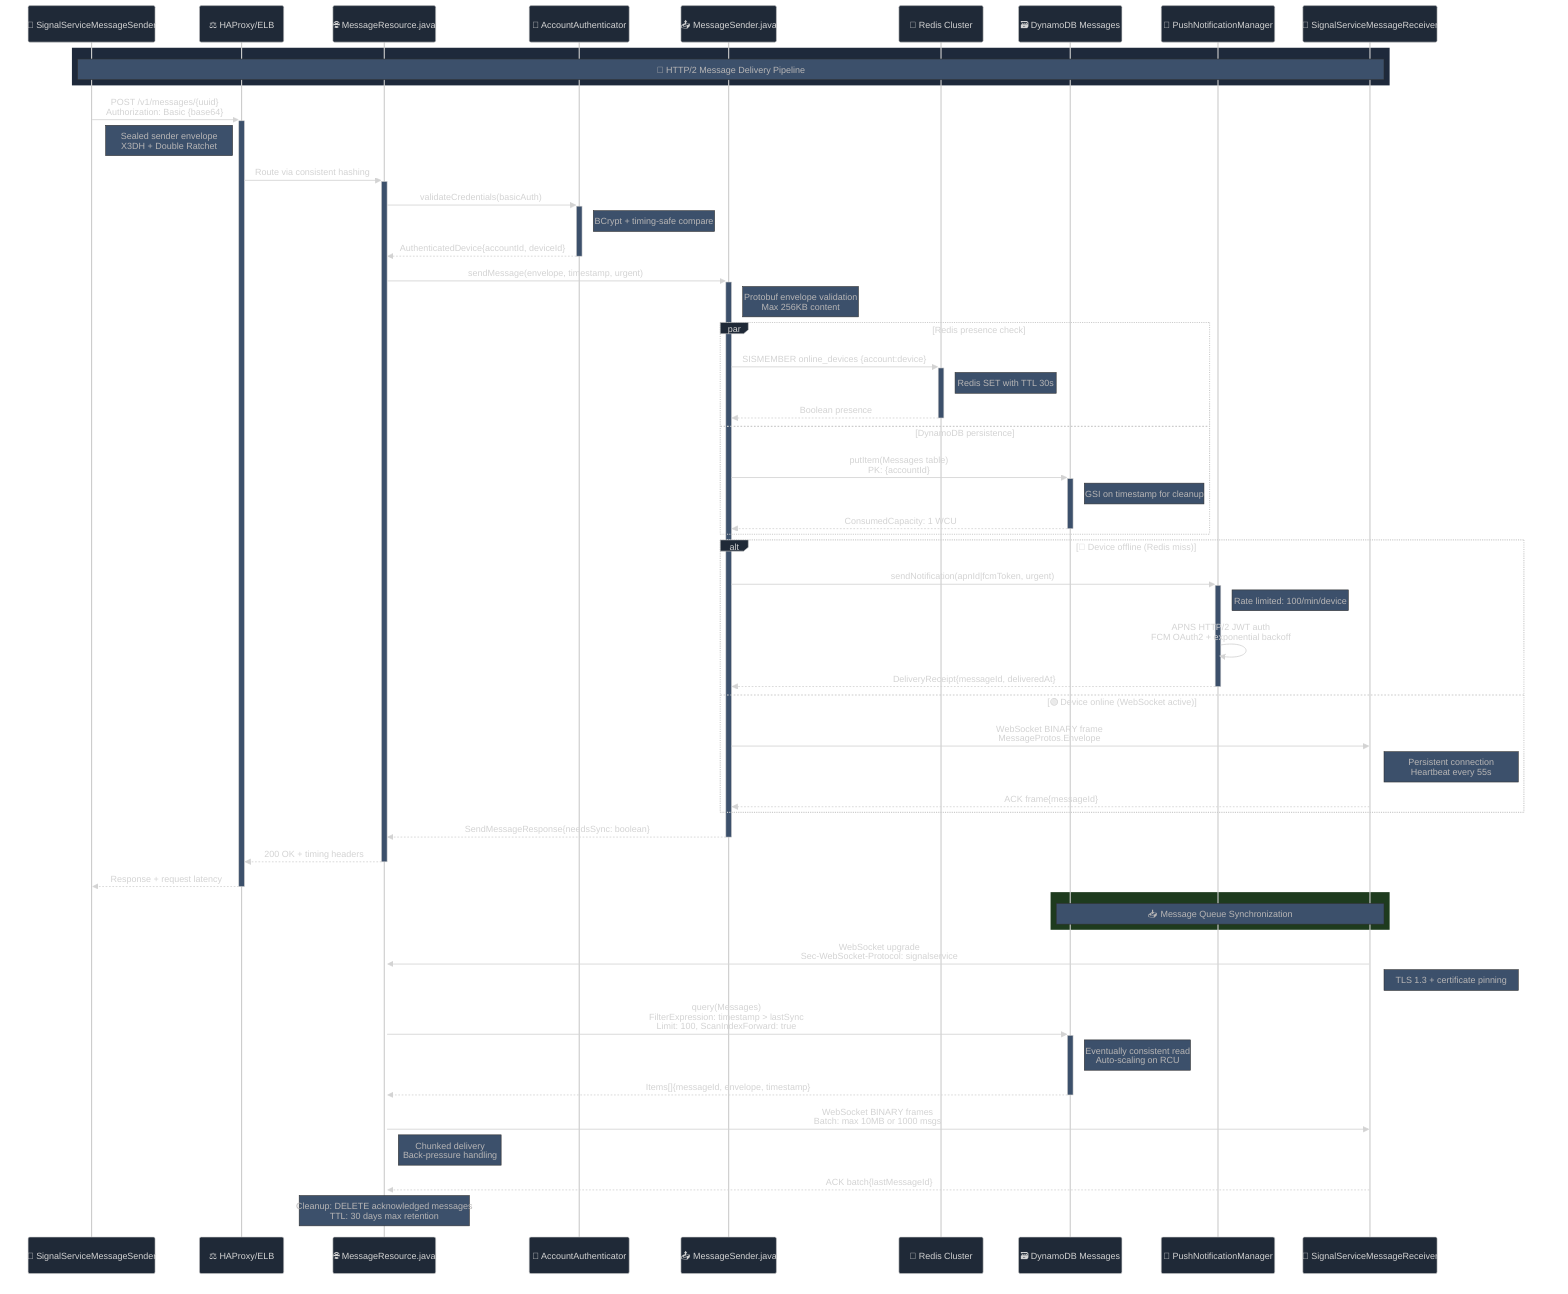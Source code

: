 %%{init: {
  'theme': 'dark',
  'themeVariables': {
    'primaryColor': '#1f2937',
    'primaryTextColor': '#f9fafb',
    'primaryBorderColor': '#374151',
    'lineColor': '#6b7280',
    'secondaryColor': '#374151',
    'tertiaryColor': '#4b5563',
    'background': '#111827',
    'mainBkg': '#1f2937',
    'secondBkg': '#374151',
    'tertiaryBkg': '#4b5563'
  }
}}%%
sequenceDiagram
    participant C1 as 📱 SignalServiceMessageSender
    participant LB as ⚖️ HAProxy/ELB
    participant API as 🌐 MessageResource.java
    participant AUTH as 🔐 AccountAuthenticator
    participant MSG as 📤 MessageSender.java
    participant REDIS as 🔴 Redis Cluster
    participant DYNAMO as 🗃️ DynamoDB Messages
    participant PUSH as 🔔 PushNotificationManager
    participant C2 as 📱 SignalServiceMessageReceiver

    rect rgb(30, 41, 59)
        Note over C1,C2: 📨 HTTP/2 Message Delivery Pipeline
    end

    C1->>+LB: POST /v1/messages/{uuid}<br/>Authorization: Basic {base64}
    Note right of C1: Sealed sender envelope<br/>X3DH + Double Ratchet

    LB->>+API: Route via consistent hashing
    API->>+AUTH: validateCredentials(basicAuth)
    Note right of AUTH: BCrypt + timing-safe compare
    AUTH-->>-API: AuthenticatedDevice{accountId, deviceId}

    API->>+MSG: sendMessage(envelope, timestamp, urgent)
    Note right of MSG: Protobuf envelope validation<br/>Max 256KB content

    par Redis presence check
        MSG->>+REDIS: SISMEMBER online_devices {account:device}
        Note right of REDIS: Redis SET with TTL 30s
        REDIS-->>-MSG: Boolean presence
    and DynamoDB persistence
        MSG->>+DYNAMO: putItem(Messages table)<br/>PK: {accountId}#{deviceId}<br/>SK: timestamp#{messageId}
        Note right of DYNAMO: GSI on timestamp for cleanup
        DYNAMO-->>-MSG: ConsumedCapacity: 1 WCU
    end

    alt 🔴 Device offline (Redis miss)
        MSG->>+PUSH: sendNotification(apnId|fcmToken, urgent)
        Note right of PUSH: Rate limited: 100/min/device
        PUSH->>PUSH: APNS HTTP/2 JWT auth<br/>FCM OAuth2 + exponential backoff
        PUSH-->>-MSG: DeliveryReceipt{messageId, deliveredAt}
    else 🟢 Device online (WebSocket active)
        MSG->>C2: WebSocket BINARY frame<br/>MessageProtos.Envelope
        Note right of C2: Persistent connection<br/>Heartbeat every 55s
        C2-->>MSG: ACK frame{messageId}
    end

    MSG-->>-API: SendMessageResponse{needsSync: boolean}
    API-->>-LB: 200 OK + timing headers
    LB-->>-C1: Response + request latency

    rect rgb(30, 59, 30)
        Note over C2,DYNAMO: 📥 Message Queue Synchronization
    end

    C2->>+API: WebSocket upgrade<br/>Sec-WebSocket-Protocol: signalservice
    Note right of C2: TLS 1.3 + certificate pinning

    API->>+DYNAMO: query(Messages)<br/>FilterExpression: timestamp > lastSync<br/>Limit: 100, ScanIndexForward: true
    Note right of DYNAMO: Eventually consistent read<br/>Auto-scaling on RCU
    DYNAMO-->>-API: Items[]{messageId, envelope, timestamp}

    API->>C2: WebSocket BINARY frames<br/>Batch: max 10MB or 1000 msgs
    Note right of API: Chunked delivery<br/>Back-pressure handling
    C2-->>API: ACK batch{lastMessageId}

    Note over API: Cleanup: DELETE acknowledged messages<br/>TTL: 30 days max retention